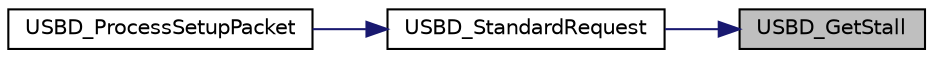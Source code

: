 digraph "USBD_GetStall"
{
 // LATEX_PDF_SIZE
  edge [fontname="Helvetica",fontsize="10",labelfontname="Helvetica",labelfontsize="10"];
  node [fontname="Helvetica",fontsize="10",shape=record];
  rankdir="RL";
  Node1 [label="USBD_GetStall",height=0.2,width=0.4,color="black", fillcolor="grey75", style="filled", fontcolor="black",tooltip="Get USB endpoint stall state."];
  Node1 -> Node2 [dir="back",color="midnightblue",fontsize="10",style="solid",fontname="Helvetica"];
  Node2 [label="USBD_StandardRequest",height=0.2,width=0.4,color="black", fillcolor="white", style="filled",URL="$df/dbd/group___n_a_n_o100___u_s_b_d___e_x_p_o_r_t_e_d___f_u_n_c_t_i_o_n_s.html#ga159182802cc4a2a791a5dd4e331f16db",tooltip="Process USB standard request."];
  Node2 -> Node3 [dir="back",color="midnightblue",fontsize="10",style="solid",fontname="Helvetica"];
  Node3 [label="USBD_ProcessSetupPacket",height=0.2,width=0.4,color="black", fillcolor="white", style="filled",URL="$df/dbd/group___n_a_n_o100___u_s_b_d___e_x_p_o_r_t_e_d___f_u_n_c_t_i_o_n_s.html#gacd570f497a414e36c393904ad108d3d2",tooltip="Process Setup Packet."];
}
